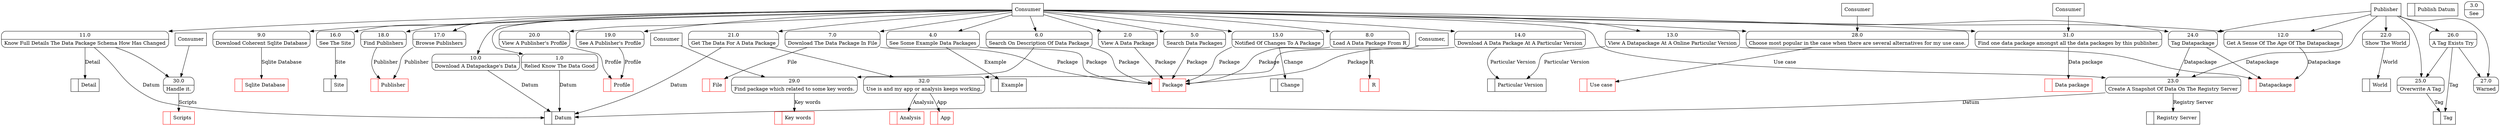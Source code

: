 digraph dfd2{ 
node[shape=record]
200 [label="<f0>  |<f1> Datum " ];
201 [label="<f0>  |<f1> Datapackage " color=red];
202 [label="<f0>  |<f1> File " color=red];
203 [label="<f0>  |<f1> R " color=red];
204 [label="<f0>  |<f1> Detail " ];
205 [label="<f0>  |<f1> Particular Version " ];
206 [label="<f0>  |<f1> Package " color=red];
207 [label="<f0>  |<f1> Change " ];
208 [label="<f0>  |<f1> Site " ];
209 [label="<f0>  |<f1> Publisher " color=red];
210 [label="<f0>  |<f1> Profile " color=red];
211 [label="<f0>  |<f1> Publish Datum " ];
212 [label="<f0>  |<f1> World " ];
213 [label="<f0>  |<f1> Registry Server " ];
214 [label="<f0>  |<f1> Tag " ];
215 [label="<f0>  |<f1> Sqlite Database " color=red];
216 [label="<f0>  |<f1> Example " ];
217 [label="Consumer" shape=box];
218 [label="Publisher" shape=box];
219 [label="{<f0> 1.0|<f1> Relied Know The Data Good }" shape=Mrecord];
220 [label="{<f0> 2.0|<f1> View A Data Package }" shape=Mrecord];
221 [label="{<f0> 3.0|<f1> See }" shape=Mrecord];
222 [label="{<f0> 4.0|<f1> See Some Example Data Packages }" shape=Mrecord];
223 [label="{<f0> 5.0|<f1> Search Data Packages }" shape=Mrecord];
224 [label="{<f0> 6.0|<f1> Search On Description Of Data Package }" shape=Mrecord];
225 [label="{<f0> 7.0|<f1> Download The Data Package In File }" shape=Mrecord];
226 [label="{<f0> 8.0|<f1> Load A Data Package From R }" shape=Mrecord];
227 [label="{<f0> 9.0|<f1> Download Coherent Sqlite Database }" shape=Mrecord];
228 [label="{<f0> 10.0|<f1> Download A Datapackage's Data }" shape=Mrecord];
229 [label="{<f0> 11.0|<f1> Know Full Details The Data Package Schema How Has Changed }" shape=Mrecord];
230 [label="{<f0> 12.0|<f1> Get A Sense Of The Age Of The Datapackage }" shape=Mrecord];
231 [label="{<f0> 13.0|<f1> View A Datapackage At A Online Particular Version }" shape=Mrecord];
232 [label="{<f0> 14.0|<f1> Download A Data Package At A Particular Version }" shape=Mrecord];
233 [label="{<f0> 15.0|<f1> Notified Of Changes To A Package }" shape=Mrecord];
234 [label="{<f0> 16.0|<f1> See The Site }" shape=Mrecord];
235 [label="{<f0> 17.0|<f1> Browse Publishers }" shape=Mrecord];
236 [label="{<f0> 18.0|<f1> Find Publishers }" shape=Mrecord];
237 [label="{<f0> 19.0|<f1> See A Publisher's Profile }" shape=Mrecord];
238 [label="{<f0> 20.0|<f1> View A Publisher's Profile }" shape=Mrecord];
239 [label="{<f0> 21.0|<f1> Get The Data For A Data Package }" shape=Mrecord];
240 [label="{<f0> 22.0|<f1> Show The World }" shape=Mrecord];
241 [label="{<f0> 23.0|<f1> Create A Snapshot Of Data On The Registry Server }" shape=Mrecord];
242 [label="{<f0> 24.0|<f1> Tag Datapackage }" shape=Mrecord];
243 [label="{<f0> 25.0|<f1> Overwrite A Tag }" shape=Mrecord];
244 [label="{<f0> 26.0|<f1> A Tag Exists Try }" shape=Mrecord];
245 [label="{<f0> 27.0|<f1> Warned }" shape=Mrecord];
28 [label="{<f0> 28.0|<f1> Choose most popular in the case when there are several alternatives for my use case. }" shape=Mrecord];
217 -> 28
1001 [label="Consumer" shape=box];
1001 -> 28
1003 [label="<f0>  |<f1> Use case " color=red];
28 -> 1003 [label="Use case"]
29 [label="{<f0> 29.0|<f1> Find package which related to some key words. }" shape=Mrecord];
224 -> 29
1006 [label="Consumer" shape=box];
1006 -> 29
1008 [label="<f0>  |<f1> Key words " color=red];
29 -> 1008 [label="Key words"]
30 [label="{<f0> 30.0|<f1> Handle it. }" shape=Mrecord];
229 -> 30
1011 [label="Consumer" shape=box];
1011 -> 30
1013 [label="<f0>  |<f1> Scripts " color=red];
30 -> 1013 [label="Scripts"]
31 [label="{<f0> 31.0|<f1> Find one data package amongst all the data packages by this publisher. }" shape=Mrecord];
217 -> 31
1016 [label="Consumer" shape=box];
1016 -> 31
1018 [label="<f0>  |<f1> Data package " color=red];
31 -> 1018 [label="Data package"]
32 [label="{<f0> 32.0|<f1> Use is and my app or analysis keeps working. }" shape=Mrecord];
239 -> 32
1021 [label="Consumer," shape=box];
1021 -> 32
1023 [label="<f0>  |<f1> App " color=red];
32 -> 1023 [label="App"]
1025 [label="<f0>  |<f1> Analysis " color=red];
32 -> 1025 [label="Analysis"]
217 -> 219
217 -> 220
217 -> 222
217 -> 223
217 -> 224
217 -> 225
217 -> 226
217 -> 227
217 -> 228
217 -> 229
217 -> 230
217 -> 231
217 -> 232
217 -> 233
217 -> 234
217 -> 235
217 -> 236
217 -> 237
217 -> 238
217 -> 239
217 -> 241
217 -> 242
218 -> 230
218 -> 240
218 -> 241
218 -> 242
218 -> 243
218 -> 244
218 -> 245
219 -> 200 [label="Datum"]
220 -> 206 [label="Package"]
222 -> 206 [label="Package"]
223 -> 206 [label="Package"]
224 -> 206 [label="Package"]
225 -> 202 [label="File"]
225 -> 206 [label="Package"]
226 -> 203 [label="R"]
226 -> 206 [label="Package"]
227 -> 215 [label="Sqlite Database"]
228 -> 200 [label="Datum"]
229 -> 204 [label="Detail"]
229 -> 200 [label="Datum"]
230 -> 201 [label="Datapackage"]
231 -> 205 [label="Particular Version"]
231 -> 201 [label="Datapackage"]
232 -> 205 [label="Particular Version"]
232 -> 206 [label="Package"]
233 -> 207 [label="Change"]
233 -> 206 [label="Package"]
234 -> 208 [label="Site"]
235 -> 209 [label="Publisher"]
236 -> 209 [label="Publisher"]
237 -> 210 [label="Profile"]
238 -> 210 [label="Profile"]
239 -> 200 [label="Datum"]
240 -> 212 [label="World"]
241 -> 213 [label="Registry Server"]
241 -> 200 [label="Datum"]
242 -> 241
242 -> 201 [label="Datapackage"]
243 -> 214 [label="Tag"]
244 -> 243
244 -> 245
244 -> 214 [label="Tag"]
222 -> 216 [label="Example"]
}